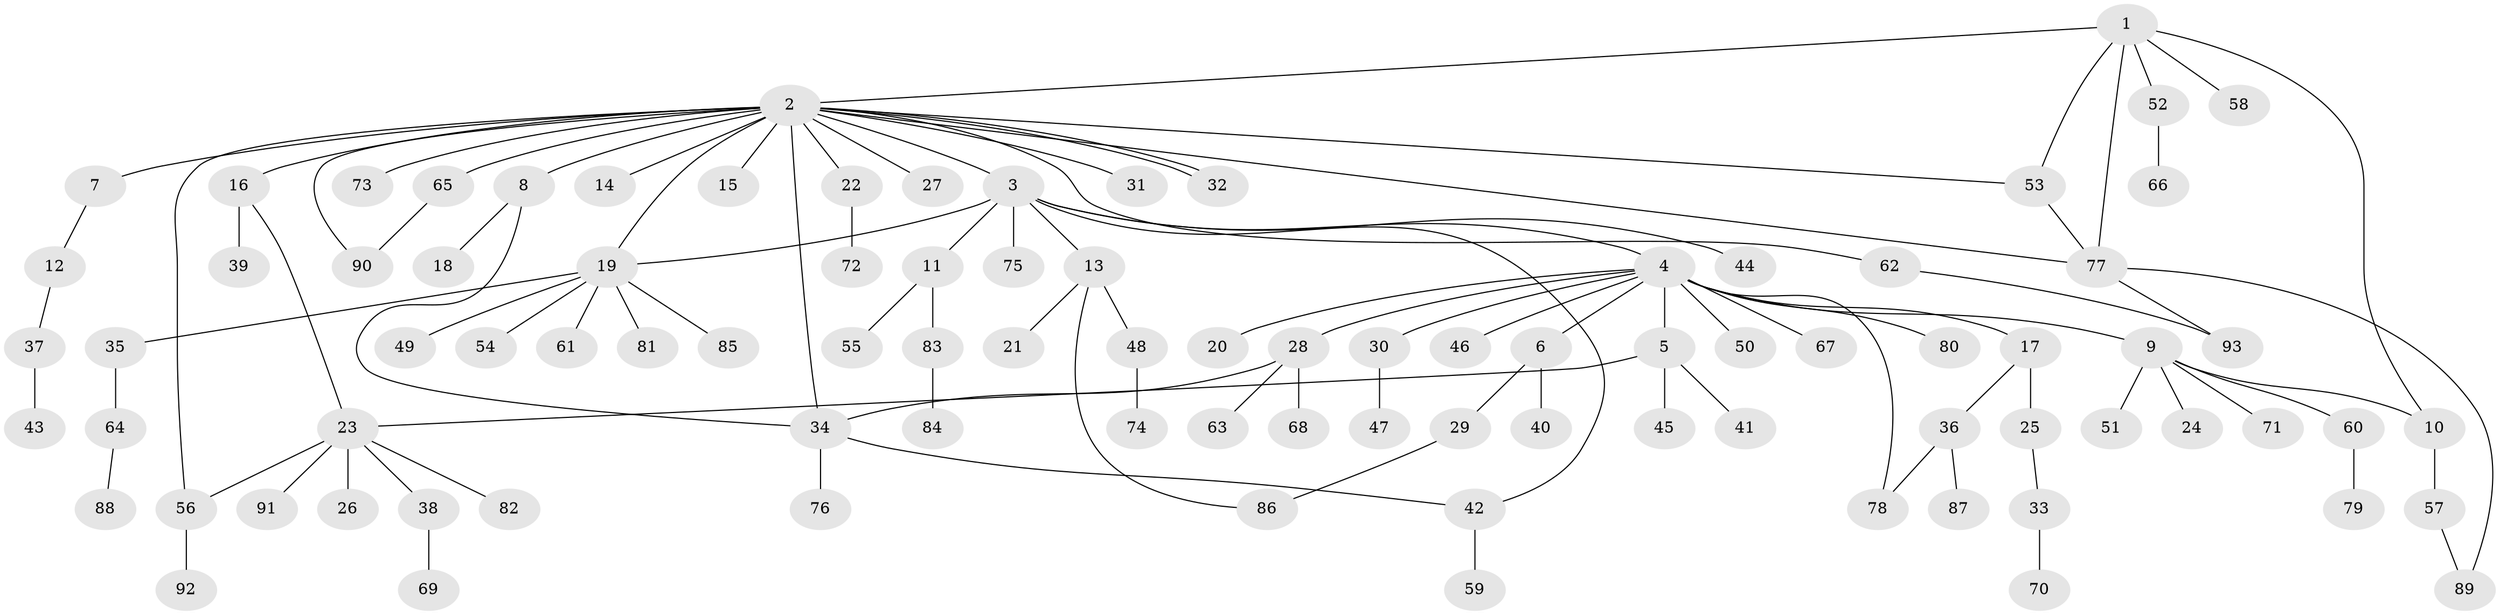 // coarse degree distribution, {5: 0.029850746268656716, 18: 0.014925373134328358, 7: 0.029850746268656716, 12: 0.014925373134328358, 3: 0.1044776119402985, 2: 0.208955223880597, 1: 0.5522388059701493, 8: 0.014925373134328358, 6: 0.014925373134328358, 4: 0.014925373134328358}
// Generated by graph-tools (version 1.1) at 2025/41/03/06/25 10:41:49]
// undirected, 93 vertices, 108 edges
graph export_dot {
graph [start="1"]
  node [color=gray90,style=filled];
  1;
  2;
  3;
  4;
  5;
  6;
  7;
  8;
  9;
  10;
  11;
  12;
  13;
  14;
  15;
  16;
  17;
  18;
  19;
  20;
  21;
  22;
  23;
  24;
  25;
  26;
  27;
  28;
  29;
  30;
  31;
  32;
  33;
  34;
  35;
  36;
  37;
  38;
  39;
  40;
  41;
  42;
  43;
  44;
  45;
  46;
  47;
  48;
  49;
  50;
  51;
  52;
  53;
  54;
  55;
  56;
  57;
  58;
  59;
  60;
  61;
  62;
  63;
  64;
  65;
  66;
  67;
  68;
  69;
  70;
  71;
  72;
  73;
  74;
  75;
  76;
  77;
  78;
  79;
  80;
  81;
  82;
  83;
  84;
  85;
  86;
  87;
  88;
  89;
  90;
  91;
  92;
  93;
  1 -- 2;
  1 -- 10;
  1 -- 52;
  1 -- 53;
  1 -- 58;
  1 -- 77;
  2 -- 3;
  2 -- 7;
  2 -- 8;
  2 -- 14;
  2 -- 15;
  2 -- 16;
  2 -- 19;
  2 -- 22;
  2 -- 27;
  2 -- 31;
  2 -- 32;
  2 -- 32;
  2 -- 34;
  2 -- 53;
  2 -- 56;
  2 -- 62;
  2 -- 65;
  2 -- 73;
  2 -- 77;
  2 -- 90;
  3 -- 4;
  3 -- 11;
  3 -- 13;
  3 -- 19;
  3 -- 42;
  3 -- 44;
  3 -- 75;
  4 -- 5;
  4 -- 6;
  4 -- 9;
  4 -- 17;
  4 -- 20;
  4 -- 28;
  4 -- 30;
  4 -- 46;
  4 -- 50;
  4 -- 67;
  4 -- 78;
  4 -- 80;
  5 -- 23;
  5 -- 41;
  5 -- 45;
  6 -- 29;
  6 -- 40;
  7 -- 12;
  8 -- 18;
  8 -- 34;
  9 -- 10;
  9 -- 24;
  9 -- 51;
  9 -- 60;
  9 -- 71;
  10 -- 57;
  11 -- 55;
  11 -- 83;
  12 -- 37;
  13 -- 21;
  13 -- 48;
  13 -- 86;
  16 -- 23;
  16 -- 39;
  17 -- 25;
  17 -- 36;
  19 -- 35;
  19 -- 49;
  19 -- 54;
  19 -- 61;
  19 -- 81;
  19 -- 85;
  22 -- 72;
  23 -- 26;
  23 -- 38;
  23 -- 56;
  23 -- 82;
  23 -- 91;
  25 -- 33;
  28 -- 34;
  28 -- 63;
  28 -- 68;
  29 -- 86;
  30 -- 47;
  33 -- 70;
  34 -- 42;
  34 -- 76;
  35 -- 64;
  36 -- 78;
  36 -- 87;
  37 -- 43;
  38 -- 69;
  42 -- 59;
  48 -- 74;
  52 -- 66;
  53 -- 77;
  56 -- 92;
  57 -- 89;
  60 -- 79;
  62 -- 93;
  64 -- 88;
  65 -- 90;
  77 -- 89;
  77 -- 93;
  83 -- 84;
}
